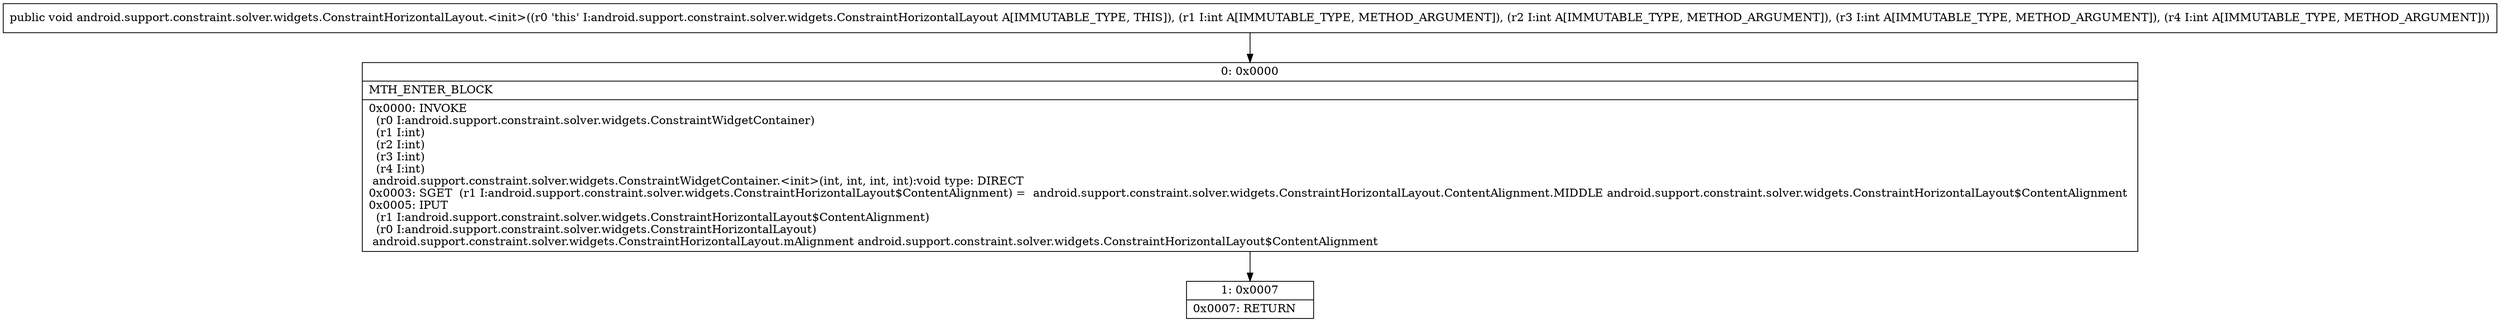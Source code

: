 digraph "CFG forandroid.support.constraint.solver.widgets.ConstraintHorizontalLayout.\<init\>(IIII)V" {
Node_0 [shape=record,label="{0\:\ 0x0000|MTH_ENTER_BLOCK\l|0x0000: INVOKE  \l  (r0 I:android.support.constraint.solver.widgets.ConstraintWidgetContainer)\l  (r1 I:int)\l  (r2 I:int)\l  (r3 I:int)\l  (r4 I:int)\l android.support.constraint.solver.widgets.ConstraintWidgetContainer.\<init\>(int, int, int, int):void type: DIRECT \l0x0003: SGET  (r1 I:android.support.constraint.solver.widgets.ConstraintHorizontalLayout$ContentAlignment) =  android.support.constraint.solver.widgets.ConstraintHorizontalLayout.ContentAlignment.MIDDLE android.support.constraint.solver.widgets.ConstraintHorizontalLayout$ContentAlignment \l0x0005: IPUT  \l  (r1 I:android.support.constraint.solver.widgets.ConstraintHorizontalLayout$ContentAlignment)\l  (r0 I:android.support.constraint.solver.widgets.ConstraintHorizontalLayout)\l android.support.constraint.solver.widgets.ConstraintHorizontalLayout.mAlignment android.support.constraint.solver.widgets.ConstraintHorizontalLayout$ContentAlignment \l}"];
Node_1 [shape=record,label="{1\:\ 0x0007|0x0007: RETURN   \l}"];
MethodNode[shape=record,label="{public void android.support.constraint.solver.widgets.ConstraintHorizontalLayout.\<init\>((r0 'this' I:android.support.constraint.solver.widgets.ConstraintHorizontalLayout A[IMMUTABLE_TYPE, THIS]), (r1 I:int A[IMMUTABLE_TYPE, METHOD_ARGUMENT]), (r2 I:int A[IMMUTABLE_TYPE, METHOD_ARGUMENT]), (r3 I:int A[IMMUTABLE_TYPE, METHOD_ARGUMENT]), (r4 I:int A[IMMUTABLE_TYPE, METHOD_ARGUMENT])) }"];
MethodNode -> Node_0;
Node_0 -> Node_1;
}

